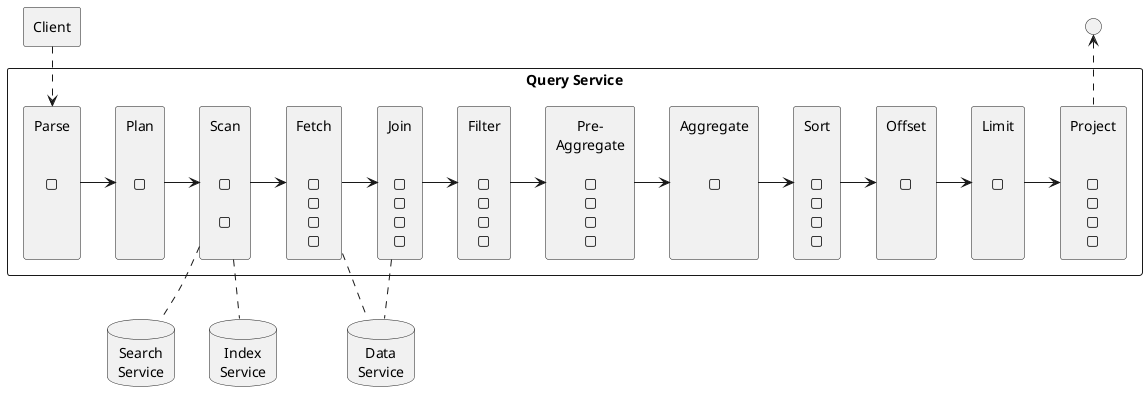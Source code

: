 @startuml query_service

skinparam defaultTextAlignment center

rectangle Client

rectangle "Query Service"{
  rectangle Parse [
    Parse


    ▢



  ]
  rectangle Plan [
    Plan


    ▢



  ]
  rectangle Scan [
    Scan


    ▢

    ▢

  ]
  rectangle Fetch [
    Fetch


    ▢
    ▢
    ▢
    ▢
  ]
  rectangle Join [
    Join


    ▢
    ▢
    ▢
    ▢
  ]
  rectangle Filter [
    Filter


    ▢
    ▢
    ▢
    ▢
  ]
  rectangle PreAggregate [
    Pre-
    Aggregate

    ▢
    ▢
    ▢
    ▢
  ]
  rectangle Aggregate [
    Aggregate


    ▢



  ]
  rectangle Sort [
    Sort


    ▢
    ▢
    ▢
    ▢
  ]
  rectangle Offset [
    Offset


    ▢
    
    

  ]
  rectangle Limit [
    Limit


    ▢
    
    
    
  ]
  rectangle Project [
    Project


    ▢
    ▢
    ▢
    ▢
  ]
}

database "Data\nService" as Data
database "Index\nService" as Index
database "Search\nService" as Search

() " " as End

Client .d.> Parse
Parse -> Plan
Plan -> Scan
Scan -> Fetch
Fetch -> Join
Join -> Filter
Filter -> PreAggregate
PreAggregate -> Aggregate
Aggregate -> Sort
Sort -> Offset
Offset -> Limit
Limit -> Project
Project .u.> End

Scan .. Index
Scan .. Search
Fetch .. Data
Join .. Data

@enduml
